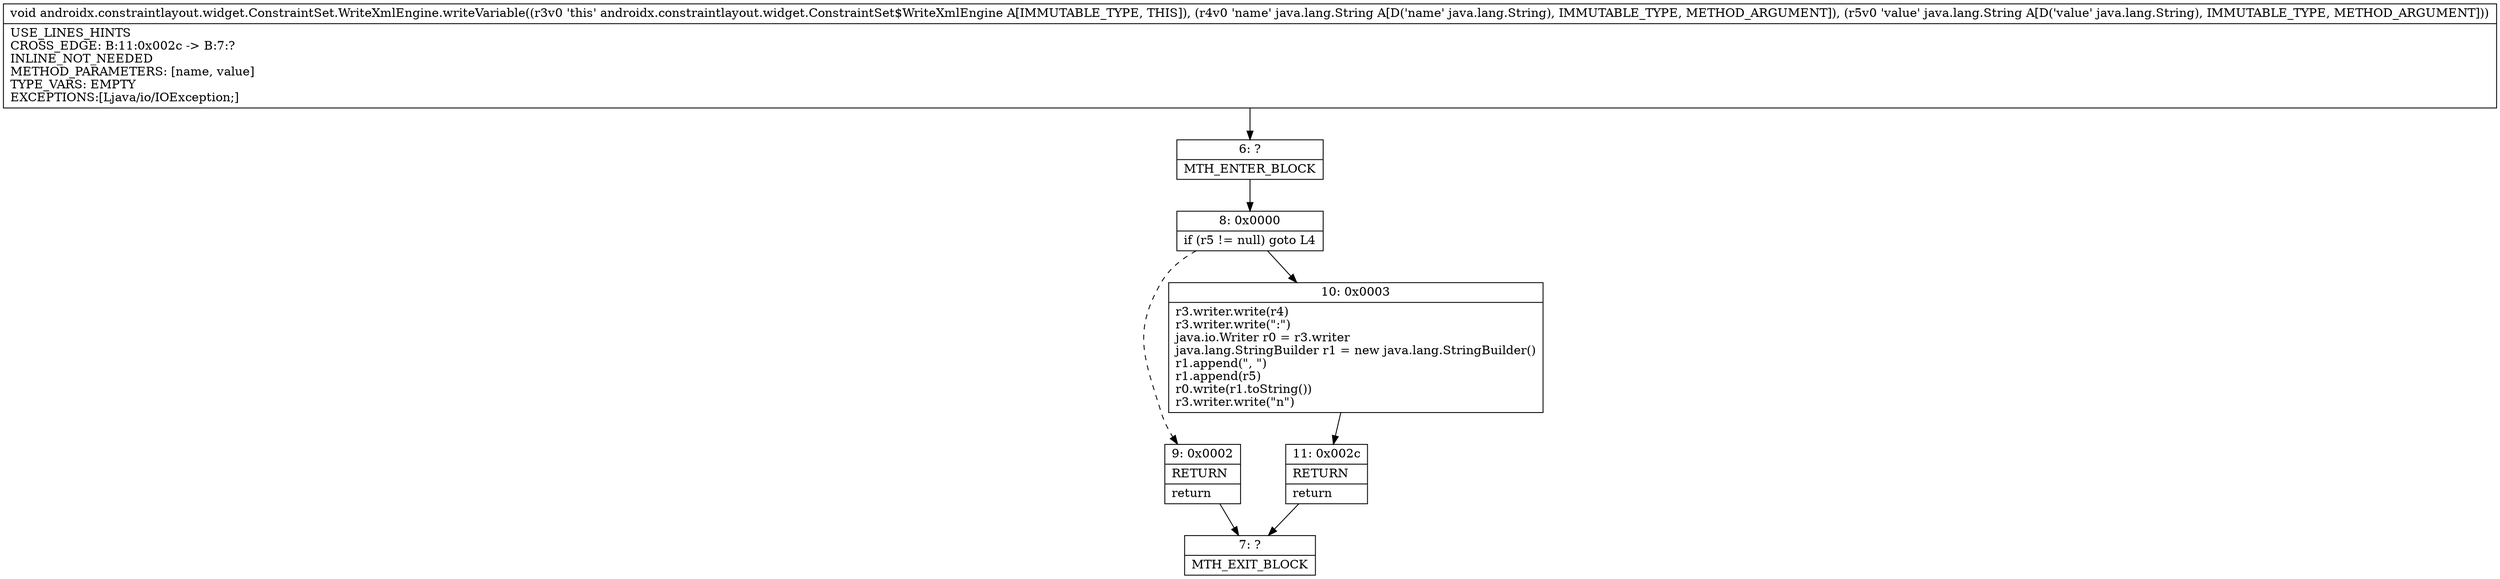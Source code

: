 digraph "CFG forandroidx.constraintlayout.widget.ConstraintSet.WriteXmlEngine.writeVariable(Ljava\/lang\/String;Ljava\/lang\/String;)V" {
Node_6 [shape=record,label="{6\:\ ?|MTH_ENTER_BLOCK\l}"];
Node_8 [shape=record,label="{8\:\ 0x0000|if (r5 != null) goto L4\l}"];
Node_9 [shape=record,label="{9\:\ 0x0002|RETURN\l|return\l}"];
Node_7 [shape=record,label="{7\:\ ?|MTH_EXIT_BLOCK\l}"];
Node_10 [shape=record,label="{10\:\ 0x0003|r3.writer.write(r4)\lr3.writer.write(\":\")\ljava.io.Writer r0 = r3.writer\ljava.lang.StringBuilder r1 = new java.lang.StringBuilder()\lr1.append(\", \")\lr1.append(r5)\lr0.write(r1.toString())\lr3.writer.write(\"n\")\l}"];
Node_11 [shape=record,label="{11\:\ 0x002c|RETURN\l|return\l}"];
MethodNode[shape=record,label="{void androidx.constraintlayout.widget.ConstraintSet.WriteXmlEngine.writeVariable((r3v0 'this' androidx.constraintlayout.widget.ConstraintSet$WriteXmlEngine A[IMMUTABLE_TYPE, THIS]), (r4v0 'name' java.lang.String A[D('name' java.lang.String), IMMUTABLE_TYPE, METHOD_ARGUMENT]), (r5v0 'value' java.lang.String A[D('value' java.lang.String), IMMUTABLE_TYPE, METHOD_ARGUMENT]))  | USE_LINES_HINTS\lCROSS_EDGE: B:11:0x002c \-\> B:7:?\lINLINE_NOT_NEEDED\lMETHOD_PARAMETERS: [name, value]\lTYPE_VARS: EMPTY\lEXCEPTIONS:[Ljava\/io\/IOException;]\l}"];
MethodNode -> Node_6;Node_6 -> Node_8;
Node_8 -> Node_9[style=dashed];
Node_8 -> Node_10;
Node_9 -> Node_7;
Node_10 -> Node_11;
Node_11 -> Node_7;
}

